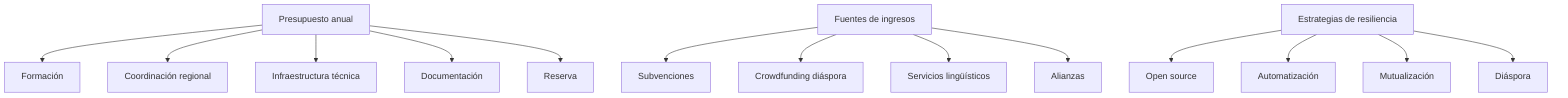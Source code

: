 flowchart TD
    Presupuesto["Presupuesto anual"] --> Formacion["Formación"]
    Presupuesto --> Coordinacion["Coordinación regional"]
    Presupuesto --> Tecnica["Infraestructura técnica"]
    Presupuesto --> Documentacion["Documentación"]
    Presupuesto --> Reserva["Reserva"]
    Ingresos["Fuentes de ingresos"] --> Subvenciones["Subvenciones"]
    Ingresos --> Crowdfunding["Crowdfunding diáspora"]
    Ingresos --> Servicios["Servicios lingüísticos"]
    Ingresos --> Alianzas["Alianzas"]
    Estrategia["Estrategias de resiliencia"] --> OpenSource["Open source"]
    Estrategia --> Automatizacion["Automatización"]
    Estrategia --> Mutualizacion["Mutualización"]
    Estrategia --> Diaspora["Diáspora"]